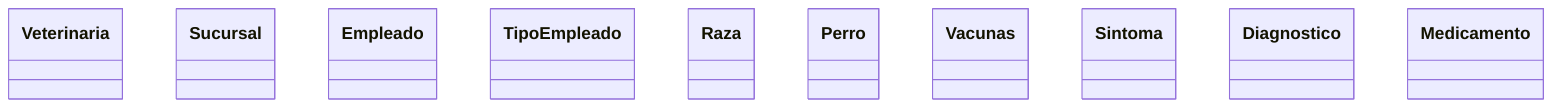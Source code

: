 classDiagram

class Veterinaria {

}
class Sucursal {

}
class Empleado {

}
class TipoEmpleado {

}
class Raza {
    
}
class Perro {

}
class Vacunas {

}
class Sintoma {

}
class Diagnostico {

}
class Medicamento {

}